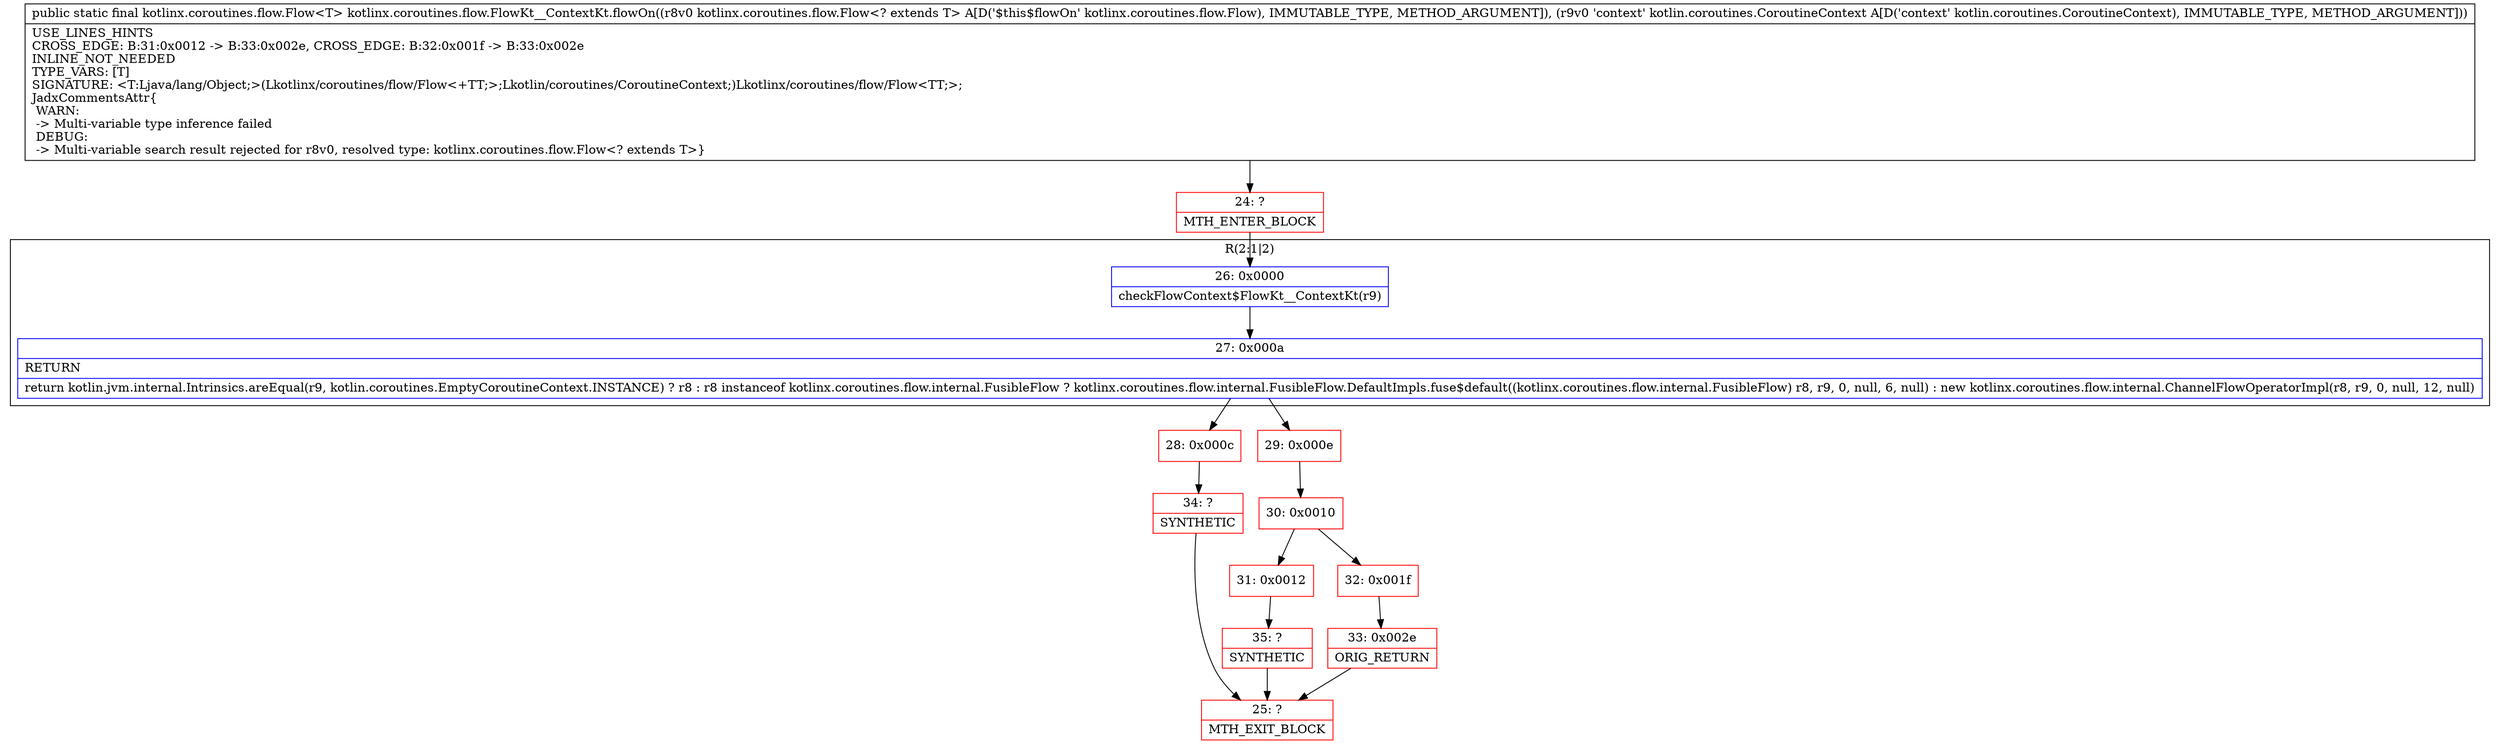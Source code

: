 digraph "CFG forkotlinx.coroutines.flow.FlowKt__ContextKt.flowOn(Lkotlinx\/coroutines\/flow\/Flow;Lkotlin\/coroutines\/CoroutineContext;)Lkotlinx\/coroutines\/flow\/Flow;" {
subgraph cluster_Region_344953877 {
label = "R(2:1|2)";
node [shape=record,color=blue];
Node_26 [shape=record,label="{26\:\ 0x0000|checkFlowContext$FlowKt__ContextKt(r9)\l}"];
Node_27 [shape=record,label="{27\:\ 0x000a|RETURN\l|return kotlin.jvm.internal.Intrinsics.areEqual(r9, kotlin.coroutines.EmptyCoroutineContext.INSTANCE) ? r8 : r8 instanceof kotlinx.coroutines.flow.internal.FusibleFlow ? kotlinx.coroutines.flow.internal.FusibleFlow.DefaultImpls.fuse$default((kotlinx.coroutines.flow.internal.FusibleFlow) r8, r9, 0, null, 6, null) : new kotlinx.coroutines.flow.internal.ChannelFlowOperatorImpl(r8, r9, 0, null, 12, null)\l}"];
}
Node_24 [shape=record,color=red,label="{24\:\ ?|MTH_ENTER_BLOCK\l}"];
Node_28 [shape=record,color=red,label="{28\:\ 0x000c}"];
Node_34 [shape=record,color=red,label="{34\:\ ?|SYNTHETIC\l}"];
Node_25 [shape=record,color=red,label="{25\:\ ?|MTH_EXIT_BLOCK\l}"];
Node_29 [shape=record,color=red,label="{29\:\ 0x000e}"];
Node_30 [shape=record,color=red,label="{30\:\ 0x0010}"];
Node_31 [shape=record,color=red,label="{31\:\ 0x0012}"];
Node_35 [shape=record,color=red,label="{35\:\ ?|SYNTHETIC\l}"];
Node_32 [shape=record,color=red,label="{32\:\ 0x001f}"];
Node_33 [shape=record,color=red,label="{33\:\ 0x002e|ORIG_RETURN\l}"];
MethodNode[shape=record,label="{public static final kotlinx.coroutines.flow.Flow\<T\> kotlinx.coroutines.flow.FlowKt__ContextKt.flowOn((r8v0 kotlinx.coroutines.flow.Flow\<? extends T\> A[D('$this$flowOn' kotlinx.coroutines.flow.Flow), IMMUTABLE_TYPE, METHOD_ARGUMENT]), (r9v0 'context' kotlin.coroutines.CoroutineContext A[D('context' kotlin.coroutines.CoroutineContext), IMMUTABLE_TYPE, METHOD_ARGUMENT]))  | USE_LINES_HINTS\lCROSS_EDGE: B:31:0x0012 \-\> B:33:0x002e, CROSS_EDGE: B:32:0x001f \-\> B:33:0x002e\lINLINE_NOT_NEEDED\lTYPE_VARS: [T]\lSIGNATURE: \<T:Ljava\/lang\/Object;\>(Lkotlinx\/coroutines\/flow\/Flow\<+TT;\>;Lkotlin\/coroutines\/CoroutineContext;)Lkotlinx\/coroutines\/flow\/Flow\<TT;\>;\lJadxCommentsAttr\{\l WARN: \l \-\> Multi\-variable type inference failed\l DEBUG: \l \-\> Multi\-variable search result rejected for r8v0, resolved type: kotlinx.coroutines.flow.Flow\<? extends T\>\}\l}"];
MethodNode -> Node_24;Node_26 -> Node_27;
Node_27 -> Node_28;
Node_27 -> Node_29;
Node_24 -> Node_26;
Node_28 -> Node_34;
Node_34 -> Node_25;
Node_29 -> Node_30;
Node_30 -> Node_31;
Node_30 -> Node_32;
Node_31 -> Node_35;
Node_35 -> Node_25;
Node_32 -> Node_33;
Node_33 -> Node_25;
}


